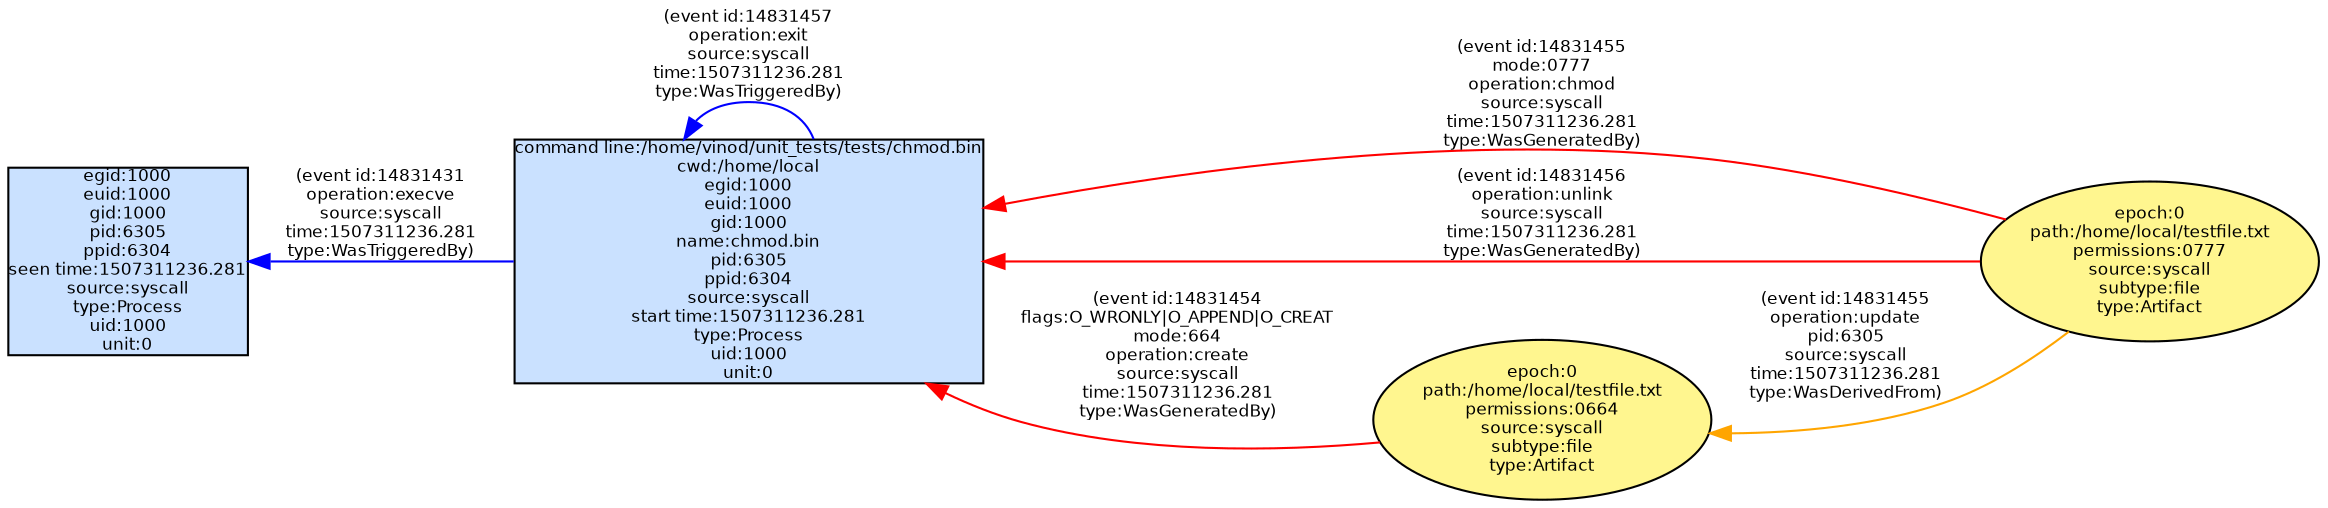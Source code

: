 digraph spade2dot {
graph [rankdir = "RL"];
node [fontname="Helvetica" fontsize="8" style="filled" margin="0.0,0.0"];
edge [fontname="Helvetica" fontsize="8"];
"be6bb0f5ffadd6911afd1e6b1cf5578b" [label="egid:1000\neuid:1000\ngid:1000\npid:6305\nppid:6304\nseen time:1507311236.281\nsource:syscall\ntype:Process\nuid:1000\nunit:0" shape="box" fillcolor="lightsteelblue1"];
"2d788774bf9ed5851120b6365c4f1a76" [label="command line:/home/vinod/unit_tests/tests/chmod.bin\ncwd:/home/local\negid:1000\neuid:1000\ngid:1000\nname:chmod.bin\npid:6305\nppid:6304\nsource:syscall\nstart time:1507311236.281\ntype:Process\nuid:1000\nunit:0" shape="box" fillcolor="lightsteelblue1"];
"2d788774bf9ed5851120b6365c4f1a76" -> "be6bb0f5ffadd6911afd1e6b1cf5578b" [label="(event id:14831431\noperation:execve\nsource:syscall\ntime:1507311236.281\ntype:WasTriggeredBy)" color="blue" style="solid"];
"a6261f868e98d14394c833a6a93702de" [label="epoch:0\npath:/home/local/testfile.txt\npermissions:0664\nsource:syscall\nsubtype:file\ntype:Artifact" shape="ellipse" fillcolor="khaki1"];
"a6261f868e98d14394c833a6a93702de" -> "2d788774bf9ed5851120b6365c4f1a76" [label="(event id:14831454\nflags:O_WRONLY|O_APPEND|O_CREAT\nmode:664\noperation:create\nsource:syscall\ntime:1507311236.281\ntype:WasGeneratedBy)" color="red" style="solid"];
"c15c92fe459d8ffb3df73ea879e27211" [label="epoch:0\npath:/home/local/testfile.txt\npermissions:0777\nsource:syscall\nsubtype:file\ntype:Artifact" shape="ellipse" fillcolor="khaki1"];
"c15c92fe459d8ffb3df73ea879e27211" -> "a6261f868e98d14394c833a6a93702de" [label="(event id:14831455\noperation:update\npid:6305\nsource:syscall\ntime:1507311236.281\ntype:WasDerivedFrom)" color="orange" style="solid"];
"c15c92fe459d8ffb3df73ea879e27211" -> "2d788774bf9ed5851120b6365c4f1a76" [label="(event id:14831455\nmode:0777\noperation:chmod\nsource:syscall\ntime:1507311236.281\ntype:WasGeneratedBy)" color="red" style="solid"];
"c15c92fe459d8ffb3df73ea879e27211" -> "2d788774bf9ed5851120b6365c4f1a76" [label="(event id:14831456\noperation:unlink\nsource:syscall\ntime:1507311236.281\ntype:WasGeneratedBy)" color="red" style="solid"];
"2d788774bf9ed5851120b6365c4f1a76" -> "2d788774bf9ed5851120b6365c4f1a76" [label="(event id:14831457\noperation:exit\nsource:syscall\ntime:1507311236.281\ntype:WasTriggeredBy)" color="blue" style="solid"];
}
